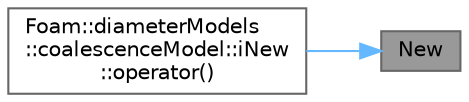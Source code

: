 digraph "New"
{
 // LATEX_PDF_SIZE
  bgcolor="transparent";
  edge [fontname=Helvetica,fontsize=10,labelfontname=Helvetica,labelfontsize=10];
  node [fontname=Helvetica,fontsize=10,shape=box,height=0.2,width=0.4];
  rankdir="RL";
  Node1 [id="Node000001",label="New",height=0.2,width=0.4,color="gray40", fillcolor="grey60", style="filled", fontcolor="black",tooltip=" "];
  Node1 -> Node2 [id="edge1_Node000001_Node000002",dir="back",color="steelblue1",style="solid",tooltip=" "];
  Node2 [id="Node000002",label="Foam::diameterModels\l::coalescenceModel::iNew\l::operator()",height=0.2,width=0.4,color="grey40", fillcolor="white", style="filled",URL="$classFoam_1_1diameterModels_1_1coalescenceModel_1_1iNew.html#a8180faca71cdad54138d9d839ef5a22a",tooltip=" "];
}

